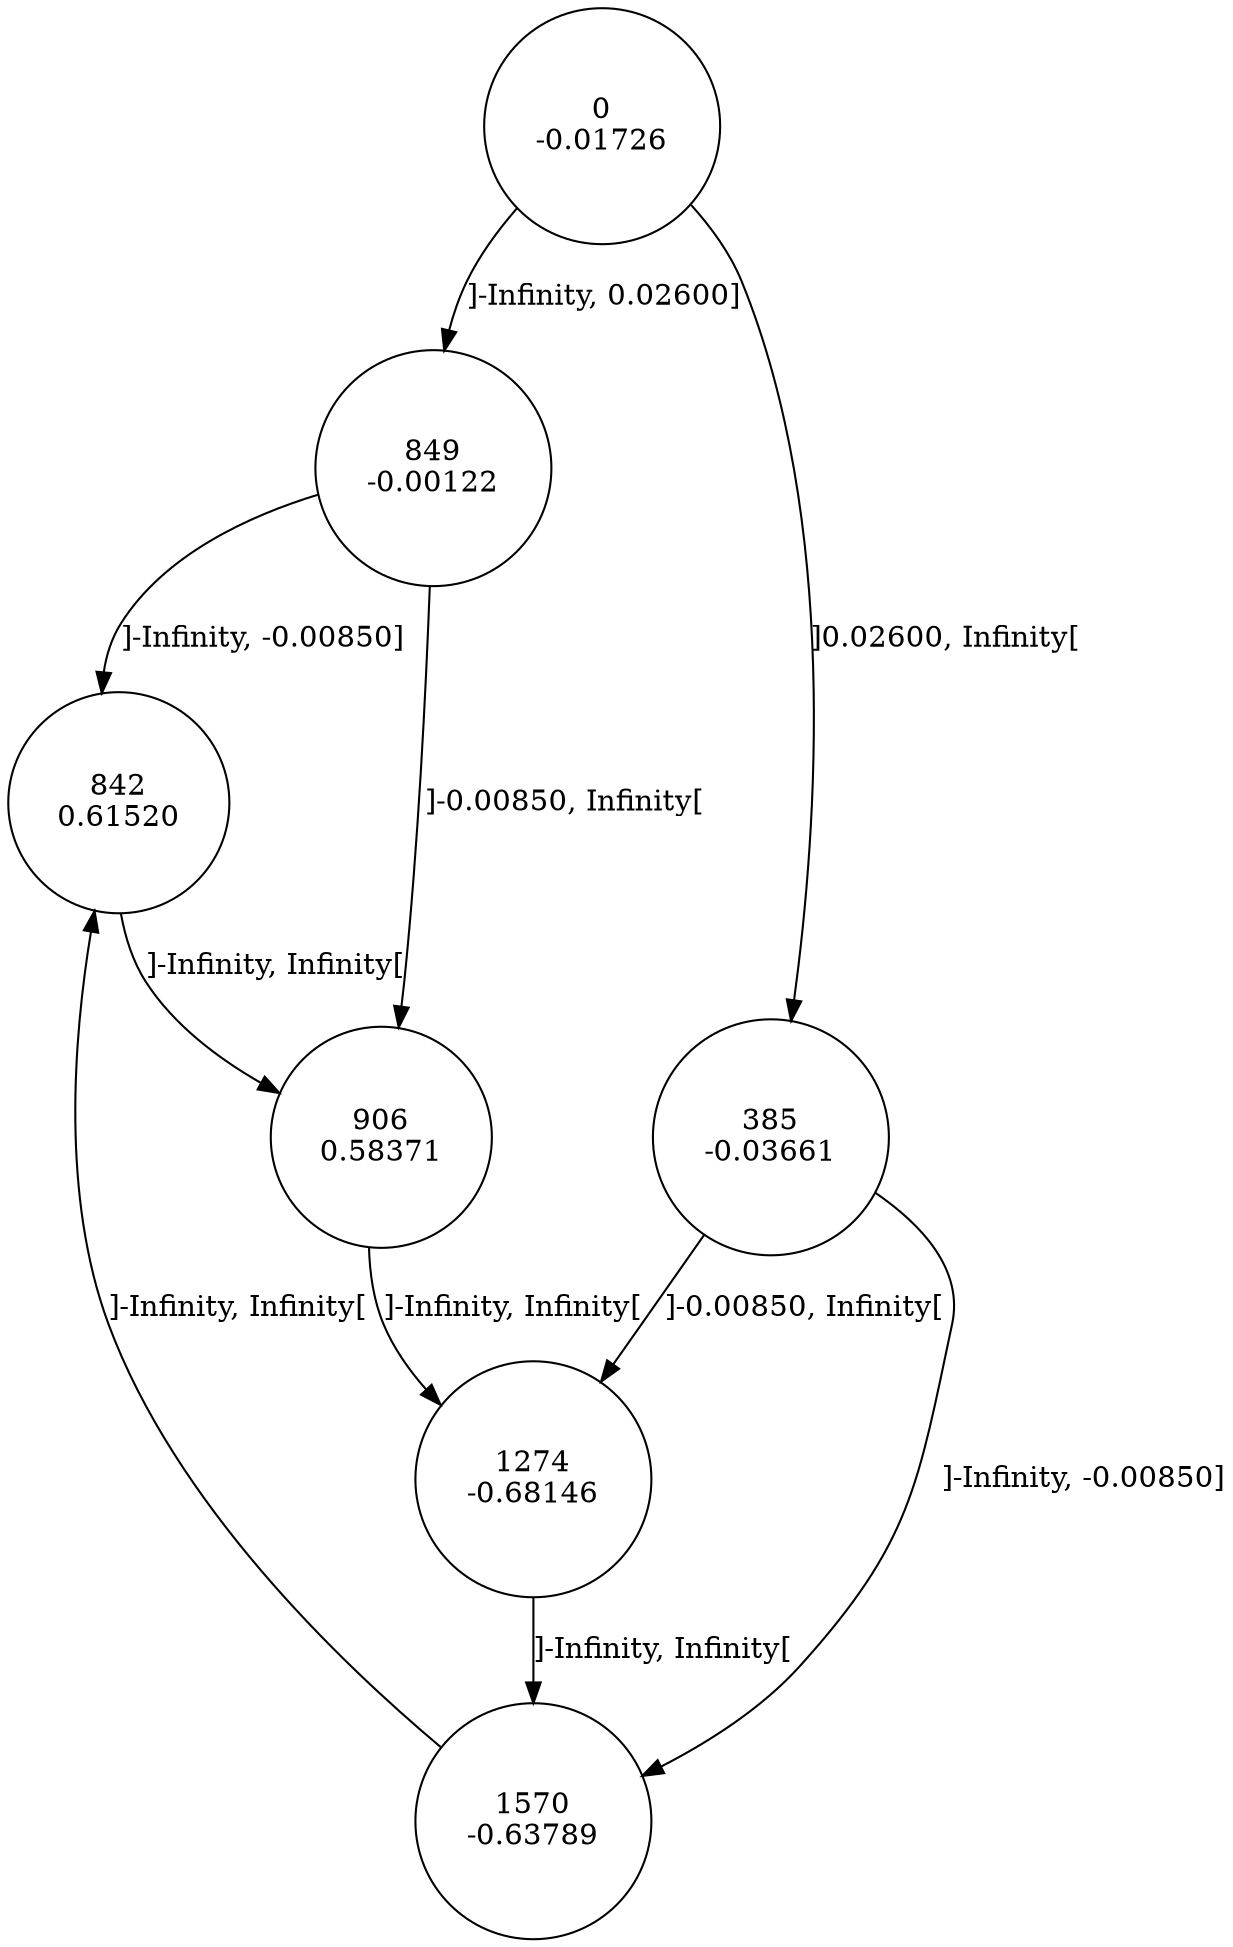 digraph DFA {
0 [shape=circle, label="0\n-0.01726"];
	0 -> 849 [label="]-Infinity, 0.02600]"];
	0 -> 385 [label="]0.02600, Infinity["];
385 [shape=circle, label="385\n-0.03661"];
	385 -> 1570 [label="]-Infinity, -0.00850]"];
	385 -> 1274 [label="]-0.00850, Infinity["];
1274 [shape=circle, label="1274\n-0.68146"];
	1274 -> 1570 [label="]-Infinity, Infinity["];
1570 [shape=circle, label="1570\n-0.63789"];
	1570 -> 842 [label="]-Infinity, Infinity["];
842 [shape=circle, label="842\n0.61520"];
	842 -> 906 [label="]-Infinity, Infinity["];
906 [shape=circle, label="906\n0.58371"];
	906 -> 1274 [label="]-Infinity, Infinity["];
849 [shape=circle, label="849\n-0.00122"];
	849 -> 842 [label="]-Infinity, -0.00850]"];
	849 -> 906 [label="]-0.00850, Infinity["];
}